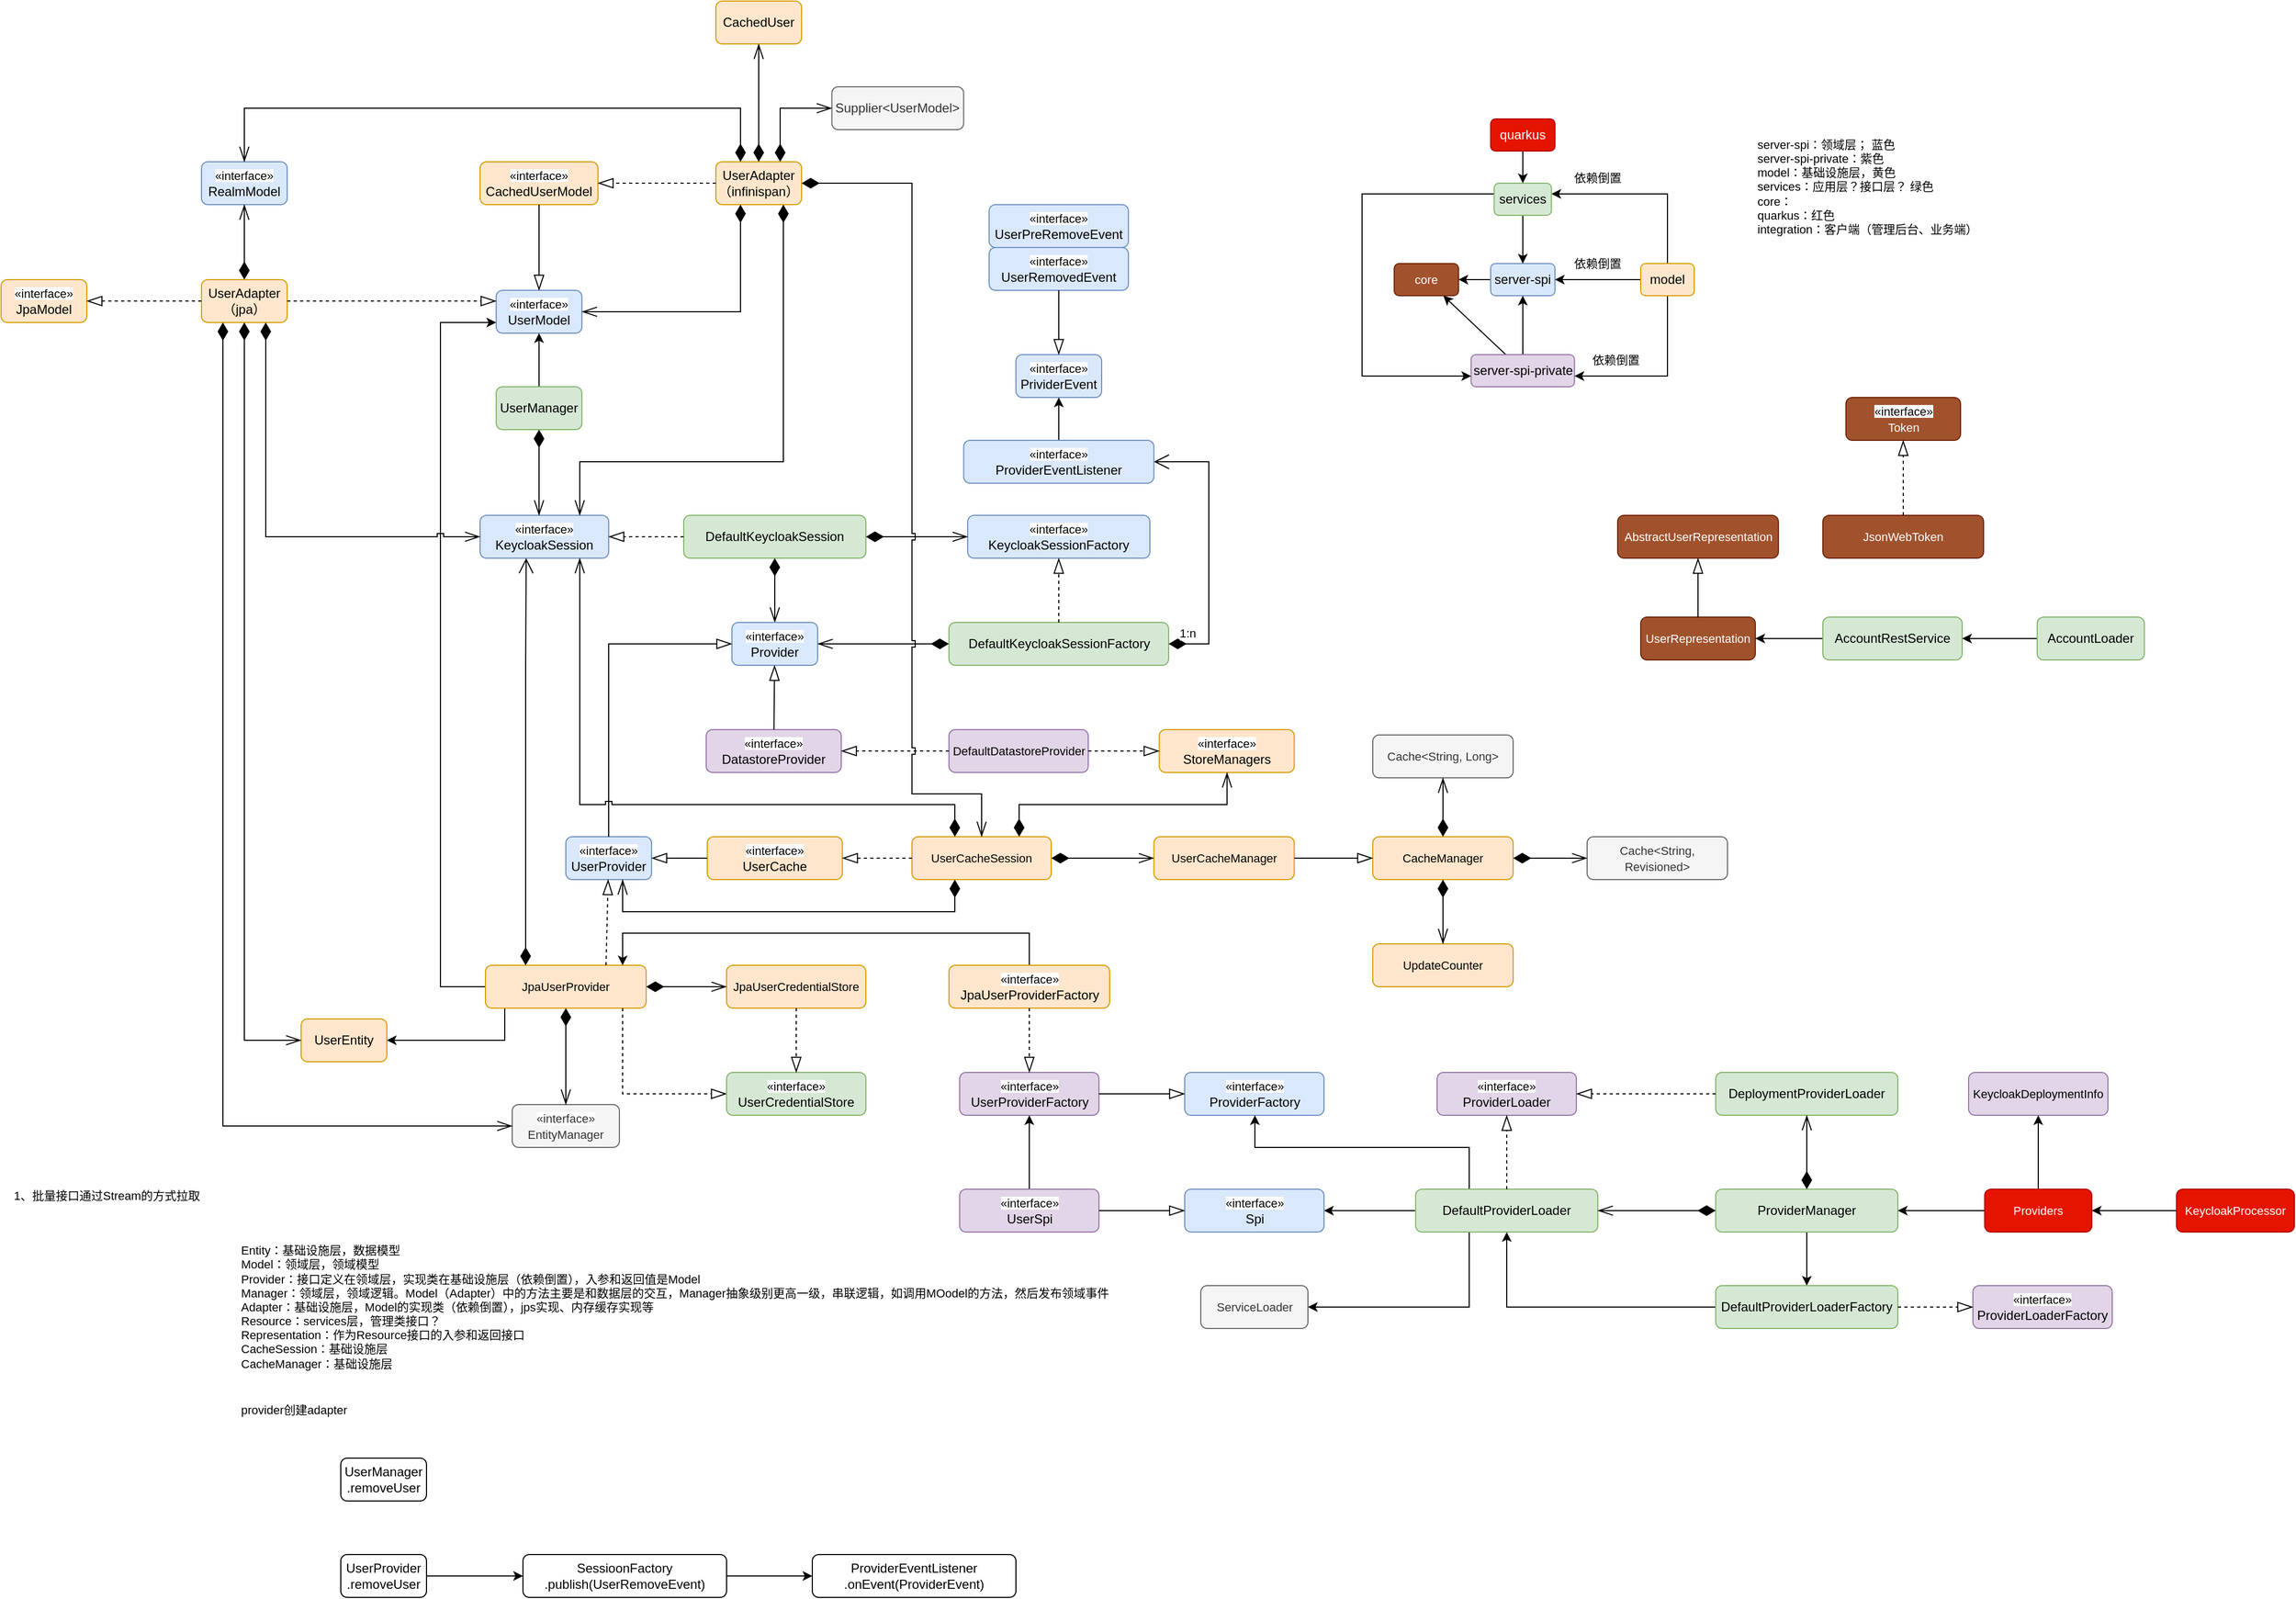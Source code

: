 <mxfile version="24.7.16">
  <diagram name="Page-1" id="SGcs01yoSxrTNf1rtQp4">
    <mxGraphModel dx="2901" dy="2324" grid="1" gridSize="10" guides="1" tooltips="1" connect="1" arrows="1" fold="1" page="1" pageScale="1" pageWidth="827" pageHeight="1169" math="0" shadow="0">
      <root>
        <mxCell id="0" />
        <mxCell id="1" parent="0" />
        <mxCell id="PywDyqhVrASCAQHyuBEY-1" value="&lt;span style=&quot;font-size: 11px; background-color: rgb(255, 255, 255);&quot;&gt;«interface»&lt;/span&gt;&lt;br&gt;UserModel" style="rounded=1;whiteSpace=wrap;html=1;fillColor=#dae8fc;strokeColor=#6c8ebf;" parent="1" vertex="1">
          <mxGeometry x="-348" y="170" width="80" height="40" as="geometry" />
        </mxCell>
        <mxCell id="PywDyqhVrASCAQHyuBEY-2" value="&lt;span style=&quot;font-size: 11px; background-color: rgb(255, 255, 255);&quot;&gt;«interface»&lt;/span&gt;&lt;br&gt;UserRemovedEvent" style="rounded=1;whiteSpace=wrap;html=1;fillColor=#dae8fc;strokeColor=#6c8ebf;" parent="1" vertex="1">
          <mxGeometry x="112" y="130" width="130" height="40" as="geometry" />
        </mxCell>
        <mxCell id="PywDyqhVrASCAQHyuBEY-4" value="&lt;span style=&quot;font-size: 11px; background-color: rgb(255, 255, 255);&quot;&gt;«interface»&lt;/span&gt;&lt;br&gt;PrividerEvent" style="rounded=1;whiteSpace=wrap;html=1;fillColor=#dae8fc;strokeColor=#6c8ebf;" parent="1" vertex="1">
          <mxGeometry x="137" y="230" width="80" height="40" as="geometry" />
        </mxCell>
        <mxCell id="PywDyqhVrASCAQHyuBEY-6" value="" style="endArrow=blockThin;endFill=0;endSize=12;html=1;rounded=0;" parent="1" source="PywDyqhVrASCAQHyuBEY-2" target="PywDyqhVrASCAQHyuBEY-4" edge="1">
          <mxGeometry width="160" relative="1" as="geometry">
            <mxPoint x="847" y="330" as="sourcePoint" />
            <mxPoint x="1007" y="330" as="targetPoint" />
          </mxGeometry>
        </mxCell>
        <mxCell id="PywDyqhVrASCAQHyuBEY-8" value="&lt;span style=&quot;font-size: 11px; background-color: rgb(255, 255, 255);&quot;&gt;«interface»&lt;/span&gt;&lt;br&gt;UserPreRemoveEvent" style="rounded=1;whiteSpace=wrap;html=1;fillColor=#dae8fc;strokeColor=#6c8ebf;" parent="1" vertex="1">
          <mxGeometry x="112" y="90" width="130" height="40" as="geometry" />
        </mxCell>
        <mxCell id="PywDyqhVrASCAQHyuBEY-32" style="edgeStyle=none;shape=connector;rounded=0;orthogonalLoop=1;jettySize=auto;html=1;strokeColor=default;align=center;verticalAlign=middle;fontFamily=Helvetica;fontSize=11;fontColor=default;labelBackgroundColor=default;endArrow=classic;" parent="1" source="PywDyqhVrASCAQHyuBEY-11" target="PywDyqhVrASCAQHyuBEY-1" edge="1">
          <mxGeometry relative="1" as="geometry" />
        </mxCell>
        <mxCell id="PywDyqhVrASCAQHyuBEY-11" value="UserManager" style="rounded=1;whiteSpace=wrap;html=1;fillColor=#d5e8d4;strokeColor=#82b366;" parent="1" vertex="1">
          <mxGeometry x="-348" y="260" width="80" height="40" as="geometry" />
        </mxCell>
        <mxCell id="PywDyqhVrASCAQHyuBEY-12" value="&lt;span style=&quot;font-size: 11px; background-color: rgb(255, 255, 255);&quot;&gt;«interface»&lt;/span&gt;&lt;br&gt;UserProvider" style="rounded=1;whiteSpace=wrap;html=1;fillColor=#dae8fc;strokeColor=#6c8ebf;" parent="1" vertex="1">
          <mxGeometry x="-283" y="680" width="80" height="40" as="geometry" />
        </mxCell>
        <mxCell id="PywDyqhVrASCAQHyuBEY-13" value="UserManager&lt;div&gt;.removeUser&lt;/div&gt;" style="rounded=1;whiteSpace=wrap;html=1;" parent="1" vertex="1">
          <mxGeometry x="-493" y="1260" width="80" height="40" as="geometry" />
        </mxCell>
        <mxCell id="PywDyqhVrASCAQHyuBEY-20" style="edgeStyle=none;shape=connector;rounded=0;orthogonalLoop=1;jettySize=auto;html=1;strokeColor=default;align=center;verticalAlign=middle;fontFamily=Helvetica;fontSize=11;fontColor=default;labelBackgroundColor=default;endArrow=classic;" parent="1" source="PywDyqhVrASCAQHyuBEY-14" target="PywDyqhVrASCAQHyuBEY-16" edge="1">
          <mxGeometry relative="1" as="geometry" />
        </mxCell>
        <mxCell id="PywDyqhVrASCAQHyuBEY-14" value="UserProvider&lt;br&gt;.removeUser" style="rounded=1;whiteSpace=wrap;html=1;" parent="1" vertex="1">
          <mxGeometry x="-493" y="1350" width="80" height="40" as="geometry" />
        </mxCell>
        <mxCell id="PywDyqhVrASCAQHyuBEY-30" value="" style="edgeStyle=none;shape=connector;rounded=0;orthogonalLoop=1;jettySize=auto;html=1;strokeColor=default;align=center;verticalAlign=middle;fontFamily=Helvetica;fontSize=11;fontColor=default;labelBackgroundColor=default;endArrow=classic;" parent="1" source="PywDyqhVrASCAQHyuBEY-16" target="PywDyqhVrASCAQHyuBEY-29" edge="1">
          <mxGeometry relative="1" as="geometry" />
        </mxCell>
        <mxCell id="PywDyqhVrASCAQHyuBEY-16" value="SessioonFactory&lt;br&gt;.publish(UserRemoveEvent)" style="rounded=1;whiteSpace=wrap;html=1;" parent="1" vertex="1">
          <mxGeometry x="-323" y="1350" width="190" height="40" as="geometry" />
        </mxCell>
        <mxCell id="PywDyqhVrASCAQHyuBEY-17" value="&lt;span style=&quot;font-size: 11px; background-color: rgb(255, 255, 255);&quot;&gt;«interface»&lt;/span&gt;&lt;br&gt;KeycloakSession" style="rounded=1;whiteSpace=wrap;html=1;fillColor=#dae8fc;strokeColor=#6c8ebf;" parent="1" vertex="1">
          <mxGeometry x="-363" y="380" width="120" height="40" as="geometry" />
        </mxCell>
        <mxCell id="PywDyqhVrASCAQHyuBEY-21" value="&lt;span style=&quot;font-size: 11px; background-color: rgb(255, 255, 255);&quot;&gt;«interface»&lt;/span&gt;&lt;br&gt;KeycloakSessionFactory" style="rounded=1;whiteSpace=wrap;html=1;fillColor=#dae8fc;strokeColor=#6c8ebf;" parent="1" vertex="1">
          <mxGeometry x="92" y="380" width="170" height="40" as="geometry" />
        </mxCell>
        <mxCell id="PywDyqhVrASCAQHyuBEY-23" value="DefaultKeycloakSessionFactory" style="rounded=1;whiteSpace=wrap;html=1;fillColor=#d5e8d4;strokeColor=#82b366;" parent="1" vertex="1">
          <mxGeometry x="74.5" y="480" width="205" height="40" as="geometry" />
        </mxCell>
        <mxCell id="PywDyqhVrASCAQHyuBEY-24" value="" style="endArrow=blockThin;dashed=1;endFill=0;endSize=12;html=1;rounded=0;" parent="1" source="PywDyqhVrASCAQHyuBEY-23" target="PywDyqhVrASCAQHyuBEY-21" edge="1">
          <mxGeometry width="160" relative="1" as="geometry">
            <mxPoint x="372" y="90" as="sourcePoint" />
            <mxPoint x="372" y="40" as="targetPoint" />
          </mxGeometry>
        </mxCell>
        <mxCell id="PywDyqhVrASCAQHyuBEY-31" style="edgeStyle=none;shape=connector;rounded=0;orthogonalLoop=1;jettySize=auto;html=1;strokeColor=default;align=center;verticalAlign=middle;fontFamily=Helvetica;fontSize=11;fontColor=default;labelBackgroundColor=default;endArrow=classic;" parent="1" source="PywDyqhVrASCAQHyuBEY-25" target="PywDyqhVrASCAQHyuBEY-4" edge="1">
          <mxGeometry relative="1" as="geometry" />
        </mxCell>
        <mxCell id="PywDyqhVrASCAQHyuBEY-25" value="&lt;span style=&quot;font-size: 11px; background-color: rgb(255, 255, 255);&quot;&gt;«interface»&lt;/span&gt;&lt;br&gt;ProviderEventListener" style="rounded=1;whiteSpace=wrap;html=1;fillColor=#dae8fc;strokeColor=#6c8ebf;" parent="1" vertex="1">
          <mxGeometry x="88.25" y="310" width="177.5" height="40" as="geometry" />
        </mxCell>
        <mxCell id="PywDyqhVrASCAQHyuBEY-29" value="ProviderEventListener&lt;br&gt;.onEvent(ProviderEvent)" style="rounded=1;whiteSpace=wrap;html=1;" parent="1" vertex="1">
          <mxGeometry x="-53" y="1350" width="190" height="40" as="geometry" />
        </mxCell>
        <mxCell id="PywDyqhVrASCAQHyuBEY-33" value="" style="endArrow=openThin;html=1;endSize=12;startArrow=diamondThin;startSize=14;startFill=1;edgeStyle=orthogonalEdgeStyle;align=left;verticalAlign=bottom;rounded=0;strokeColor=default;fontFamily=Helvetica;fontSize=11;fontColor=default;labelBackgroundColor=default;endFill=0;" parent="1" source="PywDyqhVrASCAQHyuBEY-11" target="PywDyqhVrASCAQHyuBEY-17" edge="1">
          <mxGeometry x="-1" y="3" relative="1" as="geometry">
            <mxPoint x="-368" y="330" as="sourcePoint" />
            <mxPoint x="-403" y="420" as="targetPoint" />
            <Array as="points">
              <mxPoint x="-308" y="360" />
              <mxPoint x="-308" y="360" />
            </Array>
          </mxGeometry>
        </mxCell>
        <mxCell id="PywDyqhVrASCAQHyuBEY-34" value="DefaultKeycloakSession" style="rounded=1;whiteSpace=wrap;html=1;fillColor=#d5e8d4;strokeColor=#82b366;" parent="1" vertex="1">
          <mxGeometry x="-173" y="380" width="170" height="40" as="geometry" />
        </mxCell>
        <mxCell id="PywDyqhVrASCAQHyuBEY-35" value="" style="endArrow=openThin;html=1;endSize=12;startArrow=diamondThin;startSize=14;startFill=1;edgeStyle=orthogonalEdgeStyle;align=left;verticalAlign=bottom;rounded=0;strokeColor=default;fontFamily=Helvetica;fontSize=11;fontColor=default;labelBackgroundColor=default;endFill=0;" parent="1" source="PywDyqhVrASCAQHyuBEY-34" target="PywDyqhVrASCAQHyuBEY-36" edge="1">
          <mxGeometry x="-1" y="3" relative="1" as="geometry">
            <mxPoint x="-3" y="620" as="sourcePoint" />
            <mxPoint x="-3" y="725" as="targetPoint" />
            <Array as="points" />
          </mxGeometry>
        </mxCell>
        <mxCell id="PywDyqhVrASCAQHyuBEY-36" value="&lt;span style=&quot;font-size: 11px; background-color: rgb(255, 255, 255);&quot;&gt;«interface»&lt;/span&gt;&lt;br&gt;Provider" style="rounded=1;whiteSpace=wrap;html=1;fillColor=#dae8fc;strokeColor=#6c8ebf;" parent="1" vertex="1">
          <mxGeometry x="-128" y="480" width="80" height="40" as="geometry" />
        </mxCell>
        <mxCell id="PywDyqhVrASCAQHyuBEY-37" value="" style="endArrow=openThin;html=1;endSize=12;startArrow=diamondThin;startSize=14;startFill=1;edgeStyle=orthogonalEdgeStyle;align=left;verticalAlign=bottom;rounded=0;strokeColor=default;fontFamily=Helvetica;fontSize=11;fontColor=default;labelBackgroundColor=default;endFill=0;" parent="1" source="PywDyqhVrASCAQHyuBEY-34" target="PywDyqhVrASCAQHyuBEY-21" edge="1">
          <mxGeometry x="-1" y="3" relative="1" as="geometry">
            <mxPoint x="-78" y="360" as="sourcePoint" />
            <mxPoint x="-78" y="260" as="targetPoint" />
            <Array as="points">
              <mxPoint x="-78" y="400" />
            </Array>
          </mxGeometry>
        </mxCell>
        <mxCell id="PywDyqhVrASCAQHyuBEY-38" value="" style="endArrow=blockThin;endFill=0;endSize=12;html=1;rounded=0;edgeStyle=orthogonalEdgeStyle;" parent="1" source="PywDyqhVrASCAQHyuBEY-12" target="PywDyqhVrASCAQHyuBEY-36" edge="1">
          <mxGeometry width="160" relative="1" as="geometry">
            <mxPoint x="187" y="490" as="sourcePoint" />
            <mxPoint x="187" y="430" as="targetPoint" />
            <Array as="points">
              <mxPoint x="-243" y="500" />
            </Array>
          </mxGeometry>
        </mxCell>
        <mxCell id="PywDyqhVrASCAQHyuBEY-39" value="" style="endArrow=blockThin;dashed=1;endFill=0;endSize=12;html=1;rounded=0;" parent="1" source="PywDyqhVrASCAQHyuBEY-34" target="PywDyqhVrASCAQHyuBEY-17" edge="1">
          <mxGeometry width="160" relative="1" as="geometry">
            <mxPoint x="-223" y="290" as="sourcePoint" />
            <mxPoint x="-118" y="290" as="targetPoint" />
          </mxGeometry>
        </mxCell>
        <mxCell id="PywDyqhVrASCAQHyuBEY-41" value="" style="endArrow=open;html=1;endSize=12;startArrow=diamondThin;startSize=14;startFill=1;edgeStyle=orthogonalEdgeStyle;align=left;verticalAlign=bottom;rounded=0;strokeColor=default;fontFamily=Helvetica;fontSize=11;fontColor=default;labelBackgroundColor=default;" parent="1" source="PywDyqhVrASCAQHyuBEY-23" target="PywDyqhVrASCAQHyuBEY-25" edge="1">
          <mxGeometry x="-1" y="3" relative="1" as="geometry">
            <mxPoint x="7" y="410" as="sourcePoint" />
            <mxPoint x="102" y="410" as="targetPoint" />
            <Array as="points">
              <mxPoint x="317" y="500" />
              <mxPoint x="317" y="330" />
            </Array>
          </mxGeometry>
        </mxCell>
        <mxCell id="PywDyqhVrASCAQHyuBEY-42" value="1:n" style="text;html=1;align=center;verticalAlign=middle;resizable=0;points=[];autosize=1;strokeColor=none;fillColor=none;fontFamily=Helvetica;fontSize=11;fontColor=default;labelBackgroundColor=default;" parent="1" vertex="1">
          <mxGeometry x="277" y="475" width="40" height="30" as="geometry" />
        </mxCell>
        <mxCell id="PywDyqhVrASCAQHyuBEY-43" value="" style="endArrow=openThin;html=1;endSize=12;startArrow=diamondThin;startSize=14;startFill=1;edgeStyle=orthogonalEdgeStyle;align=left;verticalAlign=bottom;rounded=0;strokeColor=default;fontFamily=Helvetica;fontSize=11;fontColor=default;labelBackgroundColor=default;endFill=0;" parent="1" source="PywDyqhVrASCAQHyuBEY-23" target="PywDyqhVrASCAQHyuBEY-36" edge="1">
          <mxGeometry x="-1" y="3" relative="1" as="geometry">
            <mxPoint x="237" y="599.5" as="sourcePoint" />
            <mxPoint x="397" y="599.5" as="targetPoint" />
            <Array as="points" />
          </mxGeometry>
        </mxCell>
        <mxCell id="PywDyqhVrASCAQHyuBEY-44" value="&lt;span style=&quot;font-size: 11px; background-color: rgb(255, 255, 255);&quot;&gt;«interface»&lt;/span&gt;&lt;br&gt;DatastoreProvider" style="rounded=1;whiteSpace=wrap;html=1;fillColor=#e1d5e7;strokeColor=#9673a6;" parent="1" vertex="1">
          <mxGeometry x="-152" y="580" width="126" height="40" as="geometry" />
        </mxCell>
        <mxCell id="PywDyqhVrASCAQHyuBEY-45" value="" style="endArrow=blockThin;endFill=0;endSize=12;html=1;rounded=0;" parent="1" source="PywDyqhVrASCAQHyuBEY-44" target="PywDyqhVrASCAQHyuBEY-36" edge="1">
          <mxGeometry width="160" relative="1" as="geometry">
            <mxPoint x="-193" y="510" as="sourcePoint" />
            <mxPoint x="-118" y="510" as="targetPoint" />
          </mxGeometry>
        </mxCell>
        <mxCell id="PywDyqhVrASCAQHyuBEY-46" value="&lt;span style=&quot;font-size: 11px;&quot;&gt;DefaultDatastoreProvider&lt;/span&gt;" style="rounded=1;whiteSpace=wrap;html=1;fillColor=#e1d5e7;strokeColor=#9673a6;" parent="1" vertex="1">
          <mxGeometry x="74.5" y="580" width="130" height="40" as="geometry" />
        </mxCell>
        <mxCell id="PywDyqhVrASCAQHyuBEY-48" value="" style="endArrow=blockThin;dashed=1;endFill=0;endSize=12;html=1;rounded=0;" parent="1" source="PywDyqhVrASCAQHyuBEY-46" target="PywDyqhVrASCAQHyuBEY-44" edge="1">
          <mxGeometry width="160" relative="1" as="geometry">
            <mxPoint x="-79" y="590" as="sourcePoint" />
            <mxPoint x="137" y="560" as="targetPoint" />
          </mxGeometry>
        </mxCell>
        <mxCell id="PywDyqhVrASCAQHyuBEY-49" value="&lt;span style=&quot;font-size: 11px; background-color: rgb(255, 255, 255);&quot;&gt;«interface»&lt;/span&gt;&lt;br&gt;StoreManagers" style="rounded=1;whiteSpace=wrap;html=1;fillColor=#ffe6cc;strokeColor=#d79b00;" parent="1" vertex="1">
          <mxGeometry x="270.75" y="580" width="126" height="40" as="geometry" />
        </mxCell>
        <mxCell id="PywDyqhVrASCAQHyuBEY-50" value="" style="endArrow=blockThin;dashed=1;endFill=0;endSize=12;html=1;rounded=0;" parent="1" source="PywDyqhVrASCAQHyuBEY-46" target="PywDyqhVrASCAQHyuBEY-49" edge="1">
          <mxGeometry width="160" relative="1" as="geometry">
            <mxPoint x="-78" y="690" as="sourcePoint" />
            <mxPoint x="-79" y="630" as="targetPoint" />
          </mxGeometry>
        </mxCell>
        <mxCell id="PywDyqhVrASCAQHyuBEY-57" style="edgeStyle=orthogonalEdgeStyle;shape=connector;rounded=0;orthogonalLoop=1;jettySize=auto;html=1;strokeColor=default;align=center;verticalAlign=middle;fontFamily=Helvetica;fontSize=11;fontColor=default;labelBackgroundColor=default;endArrow=classic;" parent="1" source="PywDyqhVrASCAQHyuBEY-52" target="PywDyqhVrASCAQHyuBEY-56" edge="1">
          <mxGeometry relative="1" as="geometry">
            <Array as="points">
              <mxPoint x="-340" y="870" />
            </Array>
          </mxGeometry>
        </mxCell>
        <mxCell id="PywDyqhVrASCAQHyuBEY-58" style="edgeStyle=orthogonalEdgeStyle;shape=connector;rounded=0;orthogonalLoop=1;jettySize=auto;html=1;strokeColor=default;align=center;verticalAlign=middle;fontFamily=Helvetica;fontSize=11;fontColor=default;labelBackgroundColor=default;endArrow=classic;" parent="1" source="PywDyqhVrASCAQHyuBEY-52" target="PywDyqhVrASCAQHyuBEY-1" edge="1">
          <mxGeometry relative="1" as="geometry">
            <Array as="points">
              <mxPoint x="-400" y="820" />
              <mxPoint x="-400" y="200" />
            </Array>
          </mxGeometry>
        </mxCell>
        <mxCell id="PywDyqhVrASCAQHyuBEY-52" value="&lt;span style=&quot;font-size: 11px;&quot;&gt;JpaUserProvider&lt;/span&gt;" style="rounded=1;whiteSpace=wrap;html=1;fillColor=#ffe6cc;strokeColor=#d79b00;" parent="1" vertex="1">
          <mxGeometry x="-358" y="800" width="150" height="40" as="geometry" />
        </mxCell>
        <mxCell id="PywDyqhVrASCAQHyuBEY-53" value="" style="endArrow=blockThin;dashed=1;endFill=0;endSize=12;html=1;rounded=0;exitX=0.75;exitY=0;exitDx=0;exitDy=0;" parent="1" source="PywDyqhVrASCAQHyuBEY-52" target="PywDyqhVrASCAQHyuBEY-12" edge="1">
          <mxGeometry width="160" relative="1" as="geometry">
            <mxPoint x="-14" y="690" as="sourcePoint" />
            <mxPoint x="-63" y="630" as="targetPoint" />
          </mxGeometry>
        </mxCell>
        <mxCell id="PywDyqhVrASCAQHyuBEY-55" value="" style="endArrow=blockThin;dashed=1;endFill=0;endSize=12;html=1;rounded=0;edgeStyle=orthogonalEdgeStyle;" parent="1" source="PywDyqhVrASCAQHyuBEY-52" target="PywDyqhVrASCAQHyuBEY-67" edge="1">
          <mxGeometry width="160" relative="1" as="geometry">
            <mxPoint x="-233" y="810" as="sourcePoint" />
            <mxPoint x="-233" y="730" as="targetPoint" />
            <Array as="points">
              <mxPoint x="-230" y="920" />
            </Array>
          </mxGeometry>
        </mxCell>
        <mxCell id="PywDyqhVrASCAQHyuBEY-56" value="UserEntity" style="rounded=1;whiteSpace=wrap;html=1;fillColor=#ffe6cc;strokeColor=#d79b00;" parent="1" vertex="1">
          <mxGeometry x="-530" y="850" width="80" height="40" as="geometry" />
        </mxCell>
        <mxCell id="PywDyqhVrASCAQHyuBEY-61" value="" style="endArrow=open;html=1;endSize=12;startArrow=diamondThin;startSize=14;startFill=1;edgeStyle=orthogonalEdgeStyle;align=left;verticalAlign=bottom;rounded=0;strokeColor=default;fontFamily=Helvetica;fontSize=11;fontColor=default;labelBackgroundColor=default;exitX=0.25;exitY=0;exitDx=0;exitDy=0;" parent="1" source="PywDyqhVrASCAQHyuBEY-52" target="PywDyqhVrASCAQHyuBEY-17" edge="1">
          <mxGeometry x="-1" y="3" relative="1" as="geometry">
            <mxPoint x="-78" y="430" as="sourcePoint" />
            <mxPoint x="-263" y="410" as="targetPoint" />
            <Array as="points">
              <mxPoint x="-320" y="520" />
              <mxPoint x="-320" y="520" />
            </Array>
          </mxGeometry>
        </mxCell>
        <mxCell id="PywDyqhVrASCAQHyuBEY-62" value="&lt;span style=&quot;font-size: 11px; background-color: rgb(255, 255, 255);&quot;&gt;«interface»&lt;/span&gt;&lt;span style=&quot;font-size: 11px;&quot;&gt;&lt;br&gt;EntityManager&lt;/span&gt;" style="rounded=1;whiteSpace=wrap;html=1;fillColor=#f5f5f5;fontColor=#333333;strokeColor=#666666;" parent="1" vertex="1">
          <mxGeometry x="-333" y="930" width="100" height="40" as="geometry" />
        </mxCell>
        <mxCell id="PywDyqhVrASCAQHyuBEY-63" value="&lt;span style=&quot;font-size: 11px;&quot;&gt;JpaUserCredentialStore&lt;/span&gt;" style="rounded=1;whiteSpace=wrap;html=1;fillColor=#ffe6cc;strokeColor=#d79b00;" parent="1" vertex="1">
          <mxGeometry x="-133" y="800" width="130" height="40" as="geometry" />
        </mxCell>
        <mxCell id="PywDyqhVrASCAQHyuBEY-64" value="" style="endArrow=openThin;html=1;endSize=12;startArrow=diamondThin;startSize=14;startFill=1;align=left;verticalAlign=bottom;rounded=0;strokeColor=default;fontFamily=Helvetica;fontSize=11;fontColor=default;labelBackgroundColor=default;endFill=0;" parent="1" source="PywDyqhVrASCAQHyuBEY-52" target="PywDyqhVrASCAQHyuBEY-63" edge="1">
          <mxGeometry x="-1" y="3" relative="1" as="geometry">
            <mxPoint x="-363" y="1010" as="sourcePoint" />
            <mxPoint x="-203" y="1010" as="targetPoint" />
          </mxGeometry>
        </mxCell>
        <mxCell id="PywDyqhVrASCAQHyuBEY-65" value="" style="endArrow=openThin;html=1;endSize=12;startArrow=diamondThin;startSize=14;startFill=1;align=left;verticalAlign=bottom;rounded=0;strokeColor=default;fontFamily=Helvetica;fontSize=11;fontColor=default;labelBackgroundColor=default;endFill=0;" parent="1" source="PywDyqhVrASCAQHyuBEY-52" target="PywDyqhVrASCAQHyuBEY-62" edge="1">
          <mxGeometry x="-1" y="3" relative="1" as="geometry">
            <mxPoint x="-353" y="1020" as="sourcePoint" />
            <mxPoint x="-193" y="1020" as="targetPoint" />
          </mxGeometry>
        </mxCell>
        <mxCell id="PywDyqhVrASCAQHyuBEY-66" value="Entity：基础设施层，数据模型&lt;br&gt;Model：领域层，领域模型&lt;br&gt;Provider：接口定义在领域层，实现类在基础设施层（依赖倒置），入参和返回值是Model&lt;br&gt;Manager：领域层，领域逻辑。Model（Adapter）中的方法主要是和数据层的交互，Manager抽象级别更高一级，串联逻辑，如调用MOodel的方法，然后发布领域事件&lt;br&gt;Adapter：基础设施层，Model的实现类（依赖倒置），jps实现、内存缓存实现等&lt;br&gt;Resource：services层，管理类接口？&lt;br&gt;Representation：作为Resource接口的入参和返回接口&lt;br&gt;CacheSession：基础设施层&lt;br&gt;CacheManager：基础设施层" style="text;html=1;align=left;verticalAlign=middle;resizable=0;points=[];autosize=1;strokeColor=none;fillColor=none;fontFamily=Helvetica;fontSize=11;fontColor=default;labelBackgroundColor=default;" parent="1" vertex="1">
          <mxGeometry x="-588" y="1054" width="830" height="130" as="geometry" />
        </mxCell>
        <mxCell id="PywDyqhVrASCAQHyuBEY-67" value="&lt;span style=&quot;font-size: 11px; background-color: rgb(255, 255, 255);&quot;&gt;«interface»&lt;/span&gt;&lt;br&gt;UserCredentialStore" style="rounded=1;whiteSpace=wrap;html=1;fillColor=#d5e8d4;strokeColor=#82b366;" parent="1" vertex="1">
          <mxGeometry x="-133" y="900" width="130" height="40" as="geometry" />
        </mxCell>
        <mxCell id="PywDyqhVrASCAQHyuBEY-68" value="" style="endArrow=blockThin;dashed=1;endFill=0;endSize=12;html=1;rounded=0;" parent="1" source="PywDyqhVrASCAQHyuBEY-63" target="PywDyqhVrASCAQHyuBEY-67" edge="1">
          <mxGeometry width="160" relative="1" as="geometry">
            <mxPoint x="-287" y="810" as="sourcePoint" />
            <mxPoint x="-244" y="730" as="targetPoint" />
          </mxGeometry>
        </mxCell>
        <mxCell id="PywDyqhVrASCAQHyuBEY-69" value="UserAdapter&lt;br&gt;（jpa）" style="rounded=1;whiteSpace=wrap;html=1;fillColor=#ffe6cc;strokeColor=#d79b00;" parent="1" vertex="1">
          <mxGeometry x="-623" y="160" width="80" height="40" as="geometry" />
        </mxCell>
        <mxCell id="PywDyqhVrASCAQHyuBEY-70" value="&lt;span style=&quot;font-size: 11px; background-color: rgb(255, 255, 255);&quot;&gt;«interface»&lt;/span&gt;&lt;br&gt;JpaModel" style="rounded=1;whiteSpace=wrap;html=1;fillColor=#ffe6cc;strokeColor=#d79b00;" parent="1" vertex="1">
          <mxGeometry x="-810" y="160" width="80" height="40" as="geometry" />
        </mxCell>
        <mxCell id="PywDyqhVrASCAQHyuBEY-72" value="" style="endArrow=blockThin;dashed=1;endFill=0;endSize=12;html=1;rounded=0;entryX=0;entryY=0.25;entryDx=0;entryDy=0;" parent="1" source="PywDyqhVrASCAQHyuBEY-69" target="PywDyqhVrASCAQHyuBEY-1" edge="1">
          <mxGeometry width="160" relative="1" as="geometry">
            <mxPoint x="205" y="130" as="sourcePoint" />
            <mxPoint x="192" y="180" as="targetPoint" />
          </mxGeometry>
        </mxCell>
        <mxCell id="PywDyqhVrASCAQHyuBEY-74" value="" style="endArrow=blockThin;dashed=1;endFill=0;endSize=12;html=1;rounded=0;" parent="1" source="PywDyqhVrASCAQHyuBEY-69" target="PywDyqhVrASCAQHyuBEY-70" edge="1">
          <mxGeometry width="160" relative="1" as="geometry">
            <mxPoint x="-149" y="-10" as="sourcePoint" />
            <mxPoint x="-248" y="-10" as="targetPoint" />
          </mxGeometry>
        </mxCell>
        <mxCell id="PywDyqhVrASCAQHyuBEY-75" value="" style="endArrow=openThin;html=1;endSize=12;startArrow=diamondThin;startSize=14;startFill=1;edgeStyle=orthogonalEdgeStyle;align=left;verticalAlign=bottom;rounded=0;strokeColor=default;fontFamily=Helvetica;fontSize=11;fontColor=default;labelBackgroundColor=default;exitX=0.5;exitY=1;exitDx=0;exitDy=0;endFill=0;" parent="1" source="PywDyqhVrASCAQHyuBEY-69" target="PywDyqhVrASCAQHyuBEY-56" edge="1">
          <mxGeometry x="-1" y="3" relative="1" as="geometry">
            <mxPoint x="-603" y="200" as="sourcePoint" />
            <mxPoint x="84.5" y="820" as="targetPoint" />
            <Array as="points">
              <mxPoint x="-583" y="870" />
            </Array>
          </mxGeometry>
        </mxCell>
        <mxCell id="PywDyqhVrASCAQHyuBEY-76" value="" style="endArrow=openThin;html=1;endSize=12;startArrow=diamondThin;startSize=14;startFill=1;edgeStyle=orthogonalEdgeStyle;align=left;verticalAlign=bottom;rounded=0;strokeColor=default;fontFamily=Helvetica;fontSize=11;fontColor=default;labelBackgroundColor=default;exitX=0.25;exitY=1;exitDx=0;exitDy=0;endFill=0;" parent="1" source="PywDyqhVrASCAQHyuBEY-69" target="PywDyqhVrASCAQHyuBEY-62" edge="1">
          <mxGeometry x="-1" y="3" relative="1" as="geometry">
            <mxPoint x="-583" y="200" as="sourcePoint" />
            <mxPoint x="-423" y="930" as="targetPoint" />
            <Array as="points">
              <mxPoint x="-603" y="950" />
            </Array>
          </mxGeometry>
        </mxCell>
        <mxCell id="PywDyqhVrASCAQHyuBEY-77" value="&lt;span style=&quot;font-size: 11px; background-color: rgb(255, 255, 255);&quot;&gt;«interface»&lt;/span&gt;&lt;br&gt;RealmModel" style="rounded=1;whiteSpace=wrap;html=1;fillColor=#dae8fc;strokeColor=#6c8ebf;" parent="1" vertex="1">
          <mxGeometry x="-623" y="50" width="80" height="40" as="geometry" />
        </mxCell>
        <mxCell id="PywDyqhVrASCAQHyuBEY-78" value="" style="endArrow=openThin;html=1;endSize=12;startArrow=diamondThin;startSize=14;startFill=1;edgeStyle=orthogonalEdgeStyle;align=left;verticalAlign=bottom;rounded=0;strokeColor=default;fontFamily=Helvetica;fontSize=11;fontColor=default;labelBackgroundColor=default;jumpStyle=sharp;endFill=0;" parent="1" source="PywDyqhVrASCAQHyuBEY-69" target="PywDyqhVrASCAQHyuBEY-17" edge="1">
          <mxGeometry x="-1" y="3" relative="1" as="geometry">
            <mxPoint x="-298" y="310" as="sourcePoint" />
            <mxPoint x="-298" y="390" as="targetPoint" />
            <Array as="points">
              <mxPoint x="-563" y="400" />
            </Array>
          </mxGeometry>
        </mxCell>
        <mxCell id="PywDyqhVrASCAQHyuBEY-79" value="" style="endArrow=openThin;html=1;endSize=12;startArrow=diamondThin;startSize=14;startFill=1;align=left;verticalAlign=bottom;rounded=0;strokeColor=default;fontFamily=Helvetica;fontSize=11;fontColor=default;labelBackgroundColor=default;endFill=0;" parent="1" source="PywDyqhVrASCAQHyuBEY-69" target="PywDyqhVrASCAQHyuBEY-77" edge="1">
          <mxGeometry x="-1" y="3" relative="1" as="geometry">
            <mxPoint x="-109" y="10" as="sourcePoint" />
            <mxPoint x="-253" y="180" as="targetPoint" />
          </mxGeometry>
        </mxCell>
        <mxCell id="PywDyqhVrASCAQHyuBEY-80" value="&lt;span style=&quot;font-size: 11px; background-color: rgb(255, 255, 255);&quot;&gt;«interface»&lt;/span&gt;&lt;br&gt;CachedUserModel" style="rounded=1;whiteSpace=wrap;html=1;fillColor=#ffe6cc;strokeColor=#d79b00;" parent="1" vertex="1">
          <mxGeometry x="-363" y="50" width="110" height="40" as="geometry" />
        </mxCell>
        <mxCell id="PywDyqhVrASCAQHyuBEY-81" value="UserAdapter&lt;br&gt;（infinispan）" style="rounded=1;whiteSpace=wrap;html=1;fillColor=#ffe6cc;strokeColor=#d79b00;" parent="1" vertex="1">
          <mxGeometry x="-143" y="50" width="80" height="40" as="geometry" />
        </mxCell>
        <mxCell id="PywDyqhVrASCAQHyuBEY-82" value="" style="endArrow=blockThin;dashed=1;endFill=0;endSize=12;html=1;rounded=0;" parent="1" source="PywDyqhVrASCAQHyuBEY-81" target="PywDyqhVrASCAQHyuBEY-80" edge="1">
          <mxGeometry width="160" relative="1" as="geometry">
            <mxPoint x="-159" y="200" as="sourcePoint" />
            <mxPoint x="-258" y="200" as="targetPoint" />
          </mxGeometry>
        </mxCell>
        <mxCell id="PywDyqhVrASCAQHyuBEY-83" value="" style="endArrow=blockThin;endFill=0;endSize=12;html=1;rounded=0;" parent="1" source="PywDyqhVrASCAQHyuBEY-80" target="PywDyqhVrASCAQHyuBEY-1" edge="1">
          <mxGeometry width="160" relative="1" as="geometry">
            <mxPoint x="-578" y="220" as="sourcePoint" />
            <mxPoint x="-578" y="170" as="targetPoint" />
          </mxGeometry>
        </mxCell>
        <mxCell id="PywDyqhVrASCAQHyuBEY-85" value="server-spi：领域层； 蓝色&lt;br&gt;server-spi-private：紫色&lt;br&gt;model：基础设施层，黄色&lt;br&gt;&lt;div&gt;services：应用层？接口层？ 绿色&lt;br&gt;core：&lt;br&gt;quarkus：红色&lt;br&gt;integration：客户端（管理后台、业务端）&lt;br&gt;&lt;div&gt;&lt;br&gt;&lt;/div&gt;&lt;/div&gt;" style="text;html=1;align=left;verticalAlign=middle;resizable=0;points=[];autosize=1;strokeColor=none;fillColor=none;fontFamily=Helvetica;fontSize=11;fontColor=default;labelBackgroundColor=default;" parent="1" vertex="1">
          <mxGeometry x="827" y="20" width="230" height="120" as="geometry" />
        </mxCell>
        <mxCell id="PywDyqhVrASCAQHyuBEY-86" value="1、批量接口通过Stream的方式拉取" style="text;html=1;align=left;verticalAlign=middle;resizable=0;points=[];autosize=1;strokeColor=none;fillColor=none;fontFamily=Helvetica;fontSize=11;fontColor=default;labelBackgroundColor=default;" parent="1" vertex="1">
          <mxGeometry x="-800" y="1000" width="200" height="30" as="geometry" />
        </mxCell>
        <mxCell id="PywDyqhVrASCAQHyuBEY-87" value="&lt;span style=&quot;font-size: 11px; background-color: rgb(255, 255, 255);&quot;&gt;«interface»&lt;/span&gt;&lt;br&gt;UserCache" style="rounded=1;whiteSpace=wrap;html=1;fillColor=#ffe6cc;strokeColor=#d79b00;" parent="1" vertex="1">
          <mxGeometry x="-151" y="680" width="126" height="40" as="geometry" />
        </mxCell>
        <mxCell id="PywDyqhVrASCAQHyuBEY-88" value="" style="endArrow=blockThin;endFill=0;endSize=12;html=1;rounded=0;" parent="1" source="PywDyqhVrASCAQHyuBEY-87" target="PywDyqhVrASCAQHyuBEY-12" edge="1">
          <mxGeometry width="160" relative="1" as="geometry">
            <mxPoint x="-79" y="590" as="sourcePoint" />
            <mxPoint x="-78" y="530" as="targetPoint" />
          </mxGeometry>
        </mxCell>
        <mxCell id="PywDyqhVrASCAQHyuBEY-90" value="&lt;span style=&quot;font-size: 11px;&quot;&gt;UserCacheSession&lt;/span&gt;" style="rounded=1;whiteSpace=wrap;html=1;fillColor=#ffe6cc;strokeColor=#d79b00;" parent="1" vertex="1">
          <mxGeometry x="40" y="680" width="130" height="40" as="geometry" />
        </mxCell>
        <mxCell id="PywDyqhVrASCAQHyuBEY-91" value="" style="endArrow=blockThin;dashed=1;endFill=0;endSize=12;html=1;rounded=0;" parent="1" source="PywDyqhVrASCAQHyuBEY-90" target="PywDyqhVrASCAQHyuBEY-87" edge="1">
          <mxGeometry width="160" relative="1" as="geometry">
            <mxPoint x="50" y="610" as="sourcePoint" />
            <mxPoint x="-16" y="610" as="targetPoint" />
          </mxGeometry>
        </mxCell>
        <mxCell id="PywDyqhVrASCAQHyuBEY-92" value="&lt;span style=&quot;font-size: 11px;&quot;&gt;UserCacheManager&lt;/span&gt;" style="rounded=1;whiteSpace=wrap;html=1;fillColor=#ffe6cc;strokeColor=#d79b00;" parent="1" vertex="1">
          <mxGeometry x="265.75" y="680" width="131" height="40" as="geometry" />
        </mxCell>
        <mxCell id="PywDyqhVrASCAQHyuBEY-93" value="" style="endArrow=openThin;html=1;endSize=12;startArrow=diamondThin;startSize=14;startFill=1;edgeStyle=orthogonalEdgeStyle;align=left;verticalAlign=bottom;rounded=0;strokeColor=default;fontFamily=Helvetica;fontSize=11;fontColor=default;labelBackgroundColor=default;endFill=0;" parent="1" source="PywDyqhVrASCAQHyuBEY-90" target="PywDyqhVrASCAQHyuBEY-92" edge="1">
          <mxGeometry x="-1" y="3" relative="1" as="geometry">
            <mxPoint x="85" y="510" as="sourcePoint" />
            <mxPoint x="-38" y="510" as="targetPoint" />
            <Array as="points" />
          </mxGeometry>
        </mxCell>
        <mxCell id="PywDyqhVrASCAQHyuBEY-94" value="&lt;span style=&quot;font-size: 11px;&quot;&gt;CacheManager&lt;/span&gt;" style="rounded=1;whiteSpace=wrap;html=1;fillColor=#ffe6cc;strokeColor=#d79b00;" parent="1" vertex="1">
          <mxGeometry x="470" y="680" width="131" height="40" as="geometry" />
        </mxCell>
        <mxCell id="PywDyqhVrASCAQHyuBEY-95" value="" style="endArrow=blockThin;endFill=0;endSize=12;html=1;rounded=0;" parent="1" source="PywDyqhVrASCAQHyuBEY-92" target="PywDyqhVrASCAQHyuBEY-94" edge="1">
          <mxGeometry width="160" relative="1" as="geometry">
            <mxPoint x="-141" y="710" as="sourcePoint" />
            <mxPoint x="-193" y="710" as="targetPoint" />
          </mxGeometry>
        </mxCell>
        <mxCell id="PywDyqhVrASCAQHyuBEY-96" value="&lt;span style=&quot;font-size: 11px;&quot;&gt;Cache&amp;lt;String, Long&amp;gt;&lt;/span&gt;" style="rounded=1;whiteSpace=wrap;html=1;fillColor=#f5f5f5;fontColor=#333333;strokeColor=#666666;" parent="1" vertex="1">
          <mxGeometry x="470" y="585" width="131" height="40" as="geometry" />
        </mxCell>
        <mxCell id="PywDyqhVrASCAQHyuBEY-97" value="&lt;span style=&quot;font-size: 11px;&quot;&gt;Cache&amp;lt;String, Revisioned&amp;gt;&lt;/span&gt;" style="rounded=1;whiteSpace=wrap;html=1;fillColor=#f5f5f5;fontColor=#333333;strokeColor=#666666;" parent="1" vertex="1">
          <mxGeometry x="670" y="680" width="131" height="40" as="geometry" />
        </mxCell>
        <mxCell id="PywDyqhVrASCAQHyuBEY-98" value="&lt;span style=&quot;font-size: 11px;&quot;&gt;UpdateCounter&lt;/span&gt;" style="rounded=1;whiteSpace=wrap;html=1;fillColor=#ffe6cc;strokeColor=#d79b00;" parent="1" vertex="1">
          <mxGeometry x="470" y="780" width="131" height="40" as="geometry" />
        </mxCell>
        <mxCell id="PywDyqhVrASCAQHyuBEY-99" value="" style="endArrow=openThin;html=1;endSize=12;startArrow=diamondThin;startSize=14;startFill=1;align=left;verticalAlign=bottom;rounded=0;strokeColor=default;fontFamily=Helvetica;fontSize=11;fontColor=default;labelBackgroundColor=default;endFill=0;" parent="1" source="PywDyqhVrASCAQHyuBEY-94" target="PywDyqhVrASCAQHyuBEY-98" edge="1">
          <mxGeometry x="-1" y="3" relative="1" as="geometry">
            <mxPoint x="460" y="790" as="sourcePoint" />
            <mxPoint x="556" y="790" as="targetPoint" />
          </mxGeometry>
        </mxCell>
        <mxCell id="PywDyqhVrASCAQHyuBEY-101" value="" style="endArrow=openThin;html=1;endSize=12;startArrow=diamondThin;startSize=14;startFill=1;align=left;verticalAlign=bottom;rounded=0;strokeColor=default;fontFamily=Helvetica;fontSize=11;fontColor=default;labelBackgroundColor=default;endFill=0;" parent="1" source="PywDyqhVrASCAQHyuBEY-94" target="PywDyqhVrASCAQHyuBEY-96" edge="1">
          <mxGeometry x="-1" y="3" relative="1" as="geometry">
            <mxPoint x="536" y="690" as="sourcePoint" />
            <mxPoint x="506" y="630" as="targetPoint" />
          </mxGeometry>
        </mxCell>
        <mxCell id="PywDyqhVrASCAQHyuBEY-102" value="" style="endArrow=openThin;html=1;endSize=12;startArrow=diamondThin;startSize=14;startFill=1;align=left;verticalAlign=bottom;rounded=0;strokeColor=default;fontFamily=Helvetica;fontSize=11;fontColor=default;labelBackgroundColor=default;endFill=0;" parent="1" source="PywDyqhVrASCAQHyuBEY-94" target="PywDyqhVrASCAQHyuBEY-97" edge="1">
          <mxGeometry x="-1" y="3" relative="1" as="geometry">
            <mxPoint x="570" y="690" as="sourcePoint" />
            <mxPoint x="642" y="630" as="targetPoint" />
          </mxGeometry>
        </mxCell>
        <mxCell id="PywDyqhVrASCAQHyuBEY-103" value="" style="endArrow=openThin;html=1;endSize=12;startArrow=diamondThin;startSize=14;startFill=1;edgeStyle=orthogonalEdgeStyle;align=left;verticalAlign=bottom;rounded=0;strokeColor=default;fontFamily=Helvetica;fontSize=11;fontColor=default;labelBackgroundColor=default;endFill=0;" parent="1" source="PywDyqhVrASCAQHyuBEY-90" target="PywDyqhVrASCAQHyuBEY-12" edge="1">
          <mxGeometry x="-1" y="3" relative="1" as="geometry">
            <mxPoint x="180" y="710" as="sourcePoint" />
            <mxPoint x="276" y="710" as="targetPoint" />
            <Array as="points">
              <mxPoint x="80" y="750" />
              <mxPoint x="-230" y="750" />
            </Array>
          </mxGeometry>
        </mxCell>
        <mxCell id="PywDyqhVrASCAQHyuBEY-104" value="" style="endArrow=openThin;html=1;endSize=12;startArrow=diamondThin;startSize=14;startFill=1;edgeStyle=orthogonalEdgeStyle;align=left;verticalAlign=bottom;rounded=0;strokeColor=default;fontFamily=Helvetica;fontSize=11;fontColor=default;labelBackgroundColor=default;endFill=0;jumpStyle=sharp;" parent="1" source="PywDyqhVrASCAQHyuBEY-90" target="PywDyqhVrASCAQHyuBEY-17" edge="1">
          <mxGeometry x="-1" y="3" relative="1" as="geometry">
            <mxPoint x="80" y="730" as="sourcePoint" />
            <mxPoint x="-220" y="730" as="targetPoint" />
            <Array as="points">
              <mxPoint x="80" y="650" />
              <mxPoint x="-270" y="650" />
            </Array>
          </mxGeometry>
        </mxCell>
        <mxCell id="PywDyqhVrASCAQHyuBEY-105" value="" style="endArrow=openThin;html=1;endSize=12;startArrow=diamondThin;startSize=14;startFill=1;edgeStyle=orthogonalEdgeStyle;align=left;verticalAlign=bottom;rounded=0;strokeColor=default;fontFamily=Helvetica;fontSize=11;fontColor=default;labelBackgroundColor=default;endFill=0;" parent="1" source="PywDyqhVrASCAQHyuBEY-90" target="PywDyqhVrASCAQHyuBEY-49" edge="1">
          <mxGeometry x="-1" y="3" relative="1" as="geometry">
            <mxPoint x="170" y="650" as="sourcePoint" />
            <mxPoint x="333.8" y="570" as="targetPoint" />
            <Array as="points">
              <mxPoint x="140" y="650" />
              <mxPoint x="334" y="650" />
            </Array>
          </mxGeometry>
        </mxCell>
        <mxCell id="PywDyqhVrASCAQHyuBEY-107" value="CachedUser" style="rounded=1;whiteSpace=wrap;html=1;fillColor=#ffe6cc;strokeColor=#d79b00;" parent="1" vertex="1">
          <mxGeometry x="-143" y="-100" width="80" height="40" as="geometry" />
        </mxCell>
        <mxCell id="PywDyqhVrASCAQHyuBEY-108" value="" style="endArrow=openThin;html=1;endSize=12;startArrow=diamondThin;startSize=14;startFill=1;edgeStyle=orthogonalEdgeStyle;align=left;verticalAlign=bottom;rounded=0;strokeColor=default;fontFamily=Helvetica;fontSize=11;fontColor=default;labelBackgroundColor=default;endFill=0;" parent="1" source="PywDyqhVrASCAQHyuBEY-81" target="PywDyqhVrASCAQHyuBEY-107" edge="1">
          <mxGeometry x="-1" y="3" relative="1" as="geometry">
            <mxPoint x="-298" y="310" as="sourcePoint" />
            <mxPoint x="-80" y="-60" as="targetPoint" />
            <Array as="points" />
          </mxGeometry>
        </mxCell>
        <mxCell id="PywDyqhVrASCAQHyuBEY-109" value="Supplier&amp;lt;UserModel&amp;gt;" style="rounded=1;whiteSpace=wrap;html=1;fillColor=#f5f5f5;fontColor=#333333;strokeColor=#666666;" parent="1" vertex="1">
          <mxGeometry x="-34.75" y="-20" width="123" height="40" as="geometry" />
        </mxCell>
        <mxCell id="PywDyqhVrASCAQHyuBEY-110" value="" style="endArrow=openThin;html=1;endSize=12;startArrow=diamondThin;startSize=14;startFill=1;edgeStyle=orthogonalEdgeStyle;align=left;verticalAlign=bottom;rounded=0;strokeColor=default;fontFamily=Helvetica;fontSize=11;fontColor=default;labelBackgroundColor=default;endFill=0;" parent="1" source="PywDyqhVrASCAQHyuBEY-81" target="PywDyqhVrASCAQHyuBEY-17" edge="1">
          <mxGeometry x="-1" y="3" relative="1" as="geometry">
            <mxPoint x="-93" y="60" as="sourcePoint" />
            <mxPoint x="70" as="targetPoint" />
            <Array as="points">
              <mxPoint x="-80" y="330" />
              <mxPoint x="-270" y="330" />
            </Array>
          </mxGeometry>
        </mxCell>
        <mxCell id="PywDyqhVrASCAQHyuBEY-111" value="" style="endArrow=openThin;html=1;endSize=12;startArrow=diamondThin;startSize=14;startFill=1;edgeStyle=orthogonalEdgeStyle;align=left;verticalAlign=bottom;rounded=0;strokeColor=default;fontFamily=Helvetica;fontSize=11;fontColor=default;labelBackgroundColor=default;endFill=0;jumpStyle=sharp;" parent="1" source="PywDyqhVrASCAQHyuBEY-81" target="PywDyqhVrASCAQHyuBEY-90" edge="1">
          <mxGeometry x="-1" y="3" relative="1" as="geometry">
            <mxPoint x="-90" y="100" as="sourcePoint" />
            <mxPoint x="-260" y="390" as="targetPoint" />
            <Array as="points">
              <mxPoint x="40" y="70" />
              <mxPoint x="40" y="640" />
              <mxPoint x="105" y="640" />
            </Array>
          </mxGeometry>
        </mxCell>
        <mxCell id="PywDyqhVrASCAQHyuBEY-112" value="" style="endArrow=openThin;html=1;endSize=12;startArrow=diamondThin;startSize=14;startFill=1;edgeStyle=orthogonalEdgeStyle;align=left;verticalAlign=bottom;rounded=0;strokeColor=default;fontFamily=Helvetica;fontSize=11;fontColor=default;labelBackgroundColor=default;endFill=0;" parent="1" source="PywDyqhVrASCAQHyuBEY-81" target="PywDyqhVrASCAQHyuBEY-1" edge="1">
          <mxGeometry x="-1" y="3" relative="1" as="geometry">
            <mxPoint x="-90" y="100" as="sourcePoint" />
            <mxPoint x="-260" y="390" as="targetPoint" />
            <Array as="points">
              <mxPoint x="-120" y="190" />
            </Array>
          </mxGeometry>
        </mxCell>
        <mxCell id="PywDyqhVrASCAQHyuBEY-113" value="" style="endArrow=openThin;html=1;endSize=12;startArrow=diamondThin;startSize=14;startFill=1;edgeStyle=orthogonalEdgeStyle;align=left;verticalAlign=bottom;rounded=0;strokeColor=default;fontFamily=Helvetica;fontSize=11;fontColor=default;labelBackgroundColor=default;endFill=0;" parent="1" source="PywDyqhVrASCAQHyuBEY-81" target="PywDyqhVrASCAQHyuBEY-77" edge="1">
          <mxGeometry x="-1" y="3" relative="1" as="geometry">
            <mxPoint x="-140" as="sourcePoint" />
            <mxPoint x="-70" y="-60" as="targetPoint" />
            <Array as="points">
              <mxPoint x="-120" />
              <mxPoint x="-583" />
            </Array>
          </mxGeometry>
        </mxCell>
        <mxCell id="PywDyqhVrASCAQHyuBEY-114" value="" style="endArrow=openThin;html=1;endSize=12;startArrow=diamondThin;startSize=14;startFill=1;edgeStyle=orthogonalEdgeStyle;align=left;verticalAlign=bottom;rounded=0;strokeColor=default;fontFamily=Helvetica;fontSize=11;fontColor=default;labelBackgroundColor=default;endFill=0;exitX=0.75;exitY=0;exitDx=0;exitDy=0;" parent="1" source="PywDyqhVrASCAQHyuBEY-81" target="PywDyqhVrASCAQHyuBEY-109" edge="1">
          <mxGeometry x="-1" y="3" relative="1" as="geometry">
            <mxPoint x="-70" y="60" as="sourcePoint" />
            <mxPoint x="-70" y="-60" as="targetPoint" />
            <Array as="points">
              <mxPoint x="-83" />
            </Array>
          </mxGeometry>
        </mxCell>
        <mxCell id="PywDyqhVrASCAQHyuBEY-115" value="provider创建adapter" style="text;html=1;align=left;verticalAlign=middle;whiteSpace=wrap;rounded=0;fontFamily=Helvetica;fontSize=11;fontColor=default;labelBackgroundColor=default;" parent="1" vertex="1">
          <mxGeometry x="-588" y="1200" width="126" height="30" as="geometry" />
        </mxCell>
        <mxCell id="PywDyqhVrASCAQHyuBEY-116" value="&lt;span style=&quot;font-size: 11px; background-color: rgb(255, 255, 255);&quot;&gt;«interface»&lt;/span&gt;&lt;br&gt;ProviderFactory" style="rounded=1;whiteSpace=wrap;html=1;fillColor=#dae8fc;strokeColor=#6c8ebf;" parent="1" vertex="1">
          <mxGeometry x="294.5" y="900" width="130" height="40" as="geometry" />
        </mxCell>
        <mxCell id="PywDyqhVrASCAQHyuBEY-117" value="&lt;span style=&quot;font-size: 11px; background-color: rgb(255, 255, 255);&quot;&gt;«interface»&lt;/span&gt;&lt;br&gt;UserProviderFactory" style="rounded=1;whiteSpace=wrap;html=1;fillColor=#e1d5e7;strokeColor=#9673a6;" parent="1" vertex="1">
          <mxGeometry x="84.5" y="900" width="130" height="40" as="geometry" />
        </mxCell>
        <mxCell id="PywDyqhVrASCAQHyuBEY-118" value="" style="endArrow=blockThin;endFill=0;endSize=12;html=1;rounded=0;" parent="1" source="PywDyqhVrASCAQHyuBEY-117" target="PywDyqhVrASCAQHyuBEY-116" edge="1">
          <mxGeometry width="160" relative="1" as="geometry">
            <mxPoint x="-324.5" y="610" as="sourcePoint" />
            <mxPoint x="-323.5" y="550" as="targetPoint" />
          </mxGeometry>
        </mxCell>
        <mxCell id="PywDyqhVrASCAQHyuBEY-121" style="edgeStyle=orthogonalEdgeStyle;shape=connector;rounded=0;orthogonalLoop=1;jettySize=auto;html=1;strokeColor=default;align=center;verticalAlign=middle;fontFamily=Helvetica;fontSize=11;fontColor=default;labelBackgroundColor=default;endArrow=classic;" parent="1" source="PywDyqhVrASCAQHyuBEY-119" target="PywDyqhVrASCAQHyuBEY-52" edge="1">
          <mxGeometry relative="1" as="geometry">
            <Array as="points">
              <mxPoint x="150" y="770" />
              <mxPoint x="-230" y="770" />
            </Array>
          </mxGeometry>
        </mxCell>
        <mxCell id="PywDyqhVrASCAQHyuBEY-119" value="&lt;span style=&quot;font-size: 11px; background-color: rgb(255, 255, 255);&quot;&gt;«interface»&lt;/span&gt;&lt;br&gt;JpaUserProviderFactory" style="rounded=1;whiteSpace=wrap;html=1;fillColor=#ffe6cc;strokeColor=#d79b00;" parent="1" vertex="1">
          <mxGeometry x="74.5" y="800" width="150" height="40" as="geometry" />
        </mxCell>
        <mxCell id="PywDyqhVrASCAQHyuBEY-120" value="" style="endArrow=blockThin;dashed=1;endFill=0;endSize=12;html=1;rounded=0;" parent="1" source="PywDyqhVrASCAQHyuBEY-119" target="PywDyqhVrASCAQHyuBEY-117" edge="1">
          <mxGeometry width="160" relative="1" as="geometry">
            <mxPoint x="384.5" y="940" as="sourcePoint" />
            <mxPoint x="-325.5" y="930" as="targetPoint" />
          </mxGeometry>
        </mxCell>
        <mxCell id="PywDyqhVrASCAQHyuBEY-142" style="shape=connector;rounded=0;orthogonalLoop=1;jettySize=auto;html=1;strokeColor=default;align=center;verticalAlign=middle;fontFamily=Helvetica;fontSize=11;fontColor=default;labelBackgroundColor=default;endArrow=classic;" parent="1" source="PywDyqhVrASCAQHyuBEY-122" target="PywDyqhVrASCAQHyuBEY-123" edge="1">
          <mxGeometry relative="1" as="geometry" />
        </mxCell>
        <mxCell id="PywDyqhVrASCAQHyuBEY-147" style="edgeStyle=orthogonalEdgeStyle;shape=connector;rounded=0;orthogonalLoop=1;jettySize=auto;html=1;strokeColor=default;align=center;verticalAlign=middle;fontFamily=Helvetica;fontSize=11;fontColor=default;labelBackgroundColor=default;endArrow=classic;" parent="1" source="PywDyqhVrASCAQHyuBEY-122" target="PywDyqhVrASCAQHyuBEY-146" edge="1">
          <mxGeometry relative="1" as="geometry">
            <Array as="points">
              <mxPoint x="560" y="1119" />
            </Array>
          </mxGeometry>
        </mxCell>
        <mxCell id="PywDyqhVrASCAQHyuBEY-154" style="edgeStyle=orthogonalEdgeStyle;shape=connector;rounded=0;orthogonalLoop=1;jettySize=auto;html=1;strokeColor=default;align=center;verticalAlign=middle;fontFamily=Helvetica;fontSize=11;fontColor=default;labelBackgroundColor=default;endArrow=classic;" parent="1" source="PywDyqhVrASCAQHyuBEY-122" target="PywDyqhVrASCAQHyuBEY-116" edge="1">
          <mxGeometry relative="1" as="geometry">
            <Array as="points">
              <mxPoint x="560" y="970" />
              <mxPoint x="360" y="970" />
            </Array>
          </mxGeometry>
        </mxCell>
        <mxCell id="PywDyqhVrASCAQHyuBEY-122" value="DefaultProviderLoader" style="rounded=1;whiteSpace=wrap;html=1;fillColor=#d5e8d4;strokeColor=#82b366;" parent="1" vertex="1">
          <mxGeometry x="510" y="1009" width="170" height="40" as="geometry" />
        </mxCell>
        <mxCell id="PywDyqhVrASCAQHyuBEY-123" value="&lt;span style=&quot;font-size: 11px; background-color: rgb(255, 255, 255);&quot;&gt;«interface»&lt;/span&gt;&lt;br&gt;Spi" style="rounded=1;whiteSpace=wrap;html=1;fillColor=#dae8fc;strokeColor=#6c8ebf;" parent="1" vertex="1">
          <mxGeometry x="294.5" y="1009" width="130" height="40" as="geometry" />
        </mxCell>
        <mxCell id="PywDyqhVrASCAQHyuBEY-126" style="edgeStyle=orthogonalEdgeStyle;shape=connector;rounded=0;orthogonalLoop=1;jettySize=auto;html=1;strokeColor=default;align=center;verticalAlign=middle;fontFamily=Helvetica;fontSize=11;fontColor=default;labelBackgroundColor=default;endArrow=classic;" parent="1" source="PywDyqhVrASCAQHyuBEY-124" target="PywDyqhVrASCAQHyuBEY-117" edge="1">
          <mxGeometry relative="1" as="geometry" />
        </mxCell>
        <mxCell id="PywDyqhVrASCAQHyuBEY-124" value="&lt;span style=&quot;font-size: 11px; background-color: rgb(255, 255, 255);&quot;&gt;«interface»&lt;/span&gt;&lt;br&gt;UserSpi" style="rounded=1;whiteSpace=wrap;html=1;fillColor=#e1d5e7;strokeColor=#9673a6;" parent="1" vertex="1">
          <mxGeometry x="84.5" y="1009" width="130" height="40" as="geometry" />
        </mxCell>
        <mxCell id="PywDyqhVrASCAQHyuBEY-125" value="" style="endArrow=blockThin;endFill=0;endSize=12;html=1;rounded=0;" parent="1" source="PywDyqhVrASCAQHyuBEY-124" target="PywDyqhVrASCAQHyuBEY-123" edge="1">
          <mxGeometry width="160" relative="1" as="geometry">
            <mxPoint x="225" y="930" as="sourcePoint" />
            <mxPoint x="305" y="930" as="targetPoint" />
          </mxGeometry>
        </mxCell>
        <mxCell id="PywDyqhVrASCAQHyuBEY-127" value="&lt;span style=&quot;font-size: 11px; background-color: rgb(255, 255, 255);&quot;&gt;«interface»&lt;/span&gt;&lt;br&gt;ProviderLoader" style="rounded=1;whiteSpace=wrap;html=1;fillColor=#e1d5e7;strokeColor=#9673a6;" parent="1" vertex="1">
          <mxGeometry x="530" y="900" width="130" height="40" as="geometry" />
        </mxCell>
        <mxCell id="PywDyqhVrASCAQHyuBEY-128" value="" style="endArrow=blockThin;dashed=1;endFill=0;endSize=12;html=1;rounded=0;" parent="1" source="PywDyqhVrASCAQHyuBEY-122" target="PywDyqhVrASCAQHyuBEY-127" edge="1">
          <mxGeometry width="160" relative="1" as="geometry">
            <mxPoint x="400" y="1499" as="sourcePoint" />
            <mxPoint x="400" y="1559" as="targetPoint" />
          </mxGeometry>
        </mxCell>
        <mxCell id="PywDyqhVrASCAQHyuBEY-138" style="edgeStyle=orthogonalEdgeStyle;shape=connector;rounded=0;orthogonalLoop=1;jettySize=auto;html=1;strokeColor=default;align=center;verticalAlign=middle;fontFamily=Helvetica;fontSize=11;fontColor=default;labelBackgroundColor=default;endArrow=classic;" parent="1" source="PywDyqhVrASCAQHyuBEY-129" target="PywDyqhVrASCAQHyuBEY-131" edge="1">
          <mxGeometry relative="1" as="geometry">
            <Array as="points" />
          </mxGeometry>
        </mxCell>
        <mxCell id="PywDyqhVrASCAQHyuBEY-129" value="ProviderManager" style="rounded=1;whiteSpace=wrap;html=1;fillColor=#d5e8d4;strokeColor=#82b366;" parent="1" vertex="1">
          <mxGeometry x="790" y="1009" width="170" height="40" as="geometry" />
        </mxCell>
        <mxCell id="PywDyqhVrASCAQHyuBEY-130" value="&lt;span style=&quot;font-size: 11px; background-color: rgb(255, 255, 255);&quot;&gt;«interface»&lt;/span&gt;&lt;br&gt;ProviderLoaderFactory" style="rounded=1;whiteSpace=wrap;html=1;fillColor=#e1d5e7;strokeColor=#9673a6;" parent="1" vertex="1">
          <mxGeometry x="1030" y="1099" width="130" height="40" as="geometry" />
        </mxCell>
        <mxCell id="PywDyqhVrASCAQHyuBEY-133" style="edgeStyle=orthogonalEdgeStyle;shape=connector;rounded=0;orthogonalLoop=1;jettySize=auto;html=1;strokeColor=default;align=center;verticalAlign=middle;fontFamily=Helvetica;fontSize=11;fontColor=default;labelBackgroundColor=default;endArrow=classic;" parent="1" source="PywDyqhVrASCAQHyuBEY-131" target="PywDyqhVrASCAQHyuBEY-122" edge="1">
          <mxGeometry relative="1" as="geometry" />
        </mxCell>
        <mxCell id="PywDyqhVrASCAQHyuBEY-131" value="DefaultProviderLoaderFactory" style="rounded=1;whiteSpace=wrap;html=1;fillColor=#d5e8d4;strokeColor=#82b366;" parent="1" vertex="1">
          <mxGeometry x="790" y="1099" width="170" height="40" as="geometry" />
        </mxCell>
        <mxCell id="PywDyqhVrASCAQHyuBEY-132" value="" style="endArrow=blockThin;dashed=1;endFill=0;endSize=12;html=1;rounded=0;" parent="1" source="PywDyqhVrASCAQHyuBEY-131" target="PywDyqhVrASCAQHyuBEY-130" edge="1">
          <mxGeometry width="160" relative="1" as="geometry">
            <mxPoint x="885" y="1039" as="sourcePoint" />
            <mxPoint x="885" y="969" as="targetPoint" />
          </mxGeometry>
        </mxCell>
        <mxCell id="PywDyqhVrASCAQHyuBEY-134" value="DeploymentProviderLoader" style="rounded=1;whiteSpace=wrap;html=1;fillColor=#d5e8d4;strokeColor=#82b366;" parent="1" vertex="1">
          <mxGeometry x="790" y="900" width="170" height="40" as="geometry" />
        </mxCell>
        <mxCell id="PywDyqhVrASCAQHyuBEY-135" value="" style="endArrow=blockThin;dashed=1;endFill=0;endSize=12;html=1;rounded=0;" parent="1" source="PywDyqhVrASCAQHyuBEY-134" target="PywDyqhVrASCAQHyuBEY-127" edge="1">
          <mxGeometry width="160" relative="1" as="geometry">
            <mxPoint x="885" y="1039" as="sourcePoint" />
            <mxPoint x="885" y="969" as="targetPoint" />
          </mxGeometry>
        </mxCell>
        <mxCell id="PywDyqhVrASCAQHyuBEY-140" value="" style="endArrow=openThin;html=1;endSize=12;startArrow=diamondThin;startSize=14;startFill=1;align=left;verticalAlign=bottom;rounded=0;strokeColor=default;fontFamily=Helvetica;fontSize=11;fontColor=default;labelBackgroundColor=default;endFill=0;exitX=0.5;exitY=0;exitDx=0;exitDy=0;" parent="1" source="PywDyqhVrASCAQHyuBEY-129" target="PywDyqhVrASCAQHyuBEY-134" edge="1">
          <mxGeometry x="-1" y="3" relative="1" as="geometry">
            <mxPoint x="546" y="690" as="sourcePoint" />
            <mxPoint x="546" y="635" as="targetPoint" />
          </mxGeometry>
        </mxCell>
        <mxCell id="PywDyqhVrASCAQHyuBEY-141" value="" style="endArrow=openThin;html=1;endSize=12;startArrow=diamondThin;startSize=14;startFill=1;align=left;verticalAlign=bottom;rounded=0;strokeColor=default;fontFamily=Helvetica;fontSize=11;fontColor=default;labelBackgroundColor=default;endFill=0;" parent="1" source="PywDyqhVrASCAQHyuBEY-129" target="PywDyqhVrASCAQHyuBEY-122" edge="1">
          <mxGeometry x="-1" y="3" relative="1" as="geometry">
            <mxPoint x="1125" y="1039" as="sourcePoint" />
            <mxPoint x="1125" y="969" as="targetPoint" />
          </mxGeometry>
        </mxCell>
        <mxCell id="PywDyqhVrASCAQHyuBEY-146" value="&lt;span style=&quot;font-size: 11px;&quot;&gt;ServiceLoader&lt;/span&gt;" style="rounded=1;whiteSpace=wrap;html=1;fillColor=#f5f5f5;fontColor=#333333;strokeColor=#666666;" parent="1" vertex="1">
          <mxGeometry x="309.5" y="1099" width="100" height="40" as="geometry" />
        </mxCell>
        <mxCell id="PywDyqhVrASCAQHyuBEY-148" value="&lt;span style=&quot;font-size: 11px;&quot;&gt;KeycloakDeploymentInfo&lt;/span&gt;" style="rounded=1;whiteSpace=wrap;html=1;fillColor=#e1d5e7;strokeColor=#9673a6;" parent="1" vertex="1">
          <mxGeometry x="1026" y="900" width="130" height="40" as="geometry" />
        </mxCell>
        <mxCell id="PywDyqhVrASCAQHyuBEY-150" style="edgeStyle=none;shape=connector;rounded=0;orthogonalLoop=1;jettySize=auto;html=1;strokeColor=default;align=center;verticalAlign=middle;fontFamily=Helvetica;fontSize=11;fontColor=default;labelBackgroundColor=default;endArrow=classic;" parent="1" source="PywDyqhVrASCAQHyuBEY-149" target="PywDyqhVrASCAQHyuBEY-148" edge="1">
          <mxGeometry relative="1" as="geometry" />
        </mxCell>
        <mxCell id="PywDyqhVrASCAQHyuBEY-151" style="edgeStyle=none;shape=connector;rounded=0;orthogonalLoop=1;jettySize=auto;html=1;strokeColor=default;align=center;verticalAlign=middle;fontFamily=Helvetica;fontSize=11;fontColor=default;labelBackgroundColor=default;endArrow=classic;" parent="1" source="PywDyqhVrASCAQHyuBEY-149" target="PywDyqhVrASCAQHyuBEY-129" edge="1">
          <mxGeometry relative="1" as="geometry" />
        </mxCell>
        <mxCell id="PywDyqhVrASCAQHyuBEY-149" value="&lt;span style=&quot;font-size: 11px;&quot;&gt;Providers&lt;/span&gt;" style="rounded=1;whiteSpace=wrap;html=1;fillColor=#e51400;strokeColor=#B20000;fontColor=#ffffff;" parent="1" vertex="1">
          <mxGeometry x="1041" y="1009" width="100" height="40" as="geometry" />
        </mxCell>
        <mxCell id="PywDyqhVrASCAQHyuBEY-153" style="edgeStyle=none;shape=connector;rounded=0;orthogonalLoop=1;jettySize=auto;html=1;strokeColor=default;align=center;verticalAlign=middle;fontFamily=Helvetica;fontSize=11;fontColor=default;labelBackgroundColor=default;endArrow=classic;" parent="1" source="PywDyqhVrASCAQHyuBEY-152" target="PywDyqhVrASCAQHyuBEY-149" edge="1">
          <mxGeometry relative="1" as="geometry" />
        </mxCell>
        <mxCell id="PywDyqhVrASCAQHyuBEY-152" value="&lt;span style=&quot;font-size: 11px;&quot;&gt;KeycloakProcessor&lt;/span&gt;" style="rounded=1;whiteSpace=wrap;html=1;fillColor=#e51400;strokeColor=#B20000;fontColor=#ffffff;" parent="1" vertex="1">
          <mxGeometry x="1220" y="1009" width="110" height="40" as="geometry" />
        </mxCell>
        <mxCell id="PywDyqhVrASCAQHyuBEY-176" style="edgeStyle=none;shape=connector;rounded=0;orthogonalLoop=1;jettySize=auto;html=1;strokeColor=default;align=center;verticalAlign=middle;fontFamily=Helvetica;fontSize=11;fontColor=default;labelBackgroundColor=default;endArrow=classic;" parent="1" source="PywDyqhVrASCAQHyuBEY-156" target="PywDyqhVrASCAQHyuBEY-175" edge="1">
          <mxGeometry relative="1" as="geometry" />
        </mxCell>
        <mxCell id="PywDyqhVrASCAQHyuBEY-156" value="server-spi" style="rounded=1;whiteSpace=wrap;html=1;fillColor=#dae8fc;strokeColor=#6c8ebf;" parent="1" vertex="1">
          <mxGeometry x="580" y="145" width="60" height="30" as="geometry" />
        </mxCell>
        <mxCell id="PywDyqhVrASCAQHyuBEY-166" style="edgeStyle=none;shape=connector;rounded=0;orthogonalLoop=1;jettySize=auto;html=1;strokeColor=default;align=center;verticalAlign=middle;fontFamily=Helvetica;fontSize=11;fontColor=default;labelBackgroundColor=default;endArrow=classic;" parent="1" source="PywDyqhVrASCAQHyuBEY-157" target="PywDyqhVrASCAQHyuBEY-156" edge="1">
          <mxGeometry relative="1" as="geometry" />
        </mxCell>
        <mxCell id="PywDyqhVrASCAQHyuBEY-177" style="edgeStyle=none;shape=connector;rounded=0;orthogonalLoop=1;jettySize=auto;html=1;strokeColor=default;align=center;verticalAlign=middle;fontFamily=Helvetica;fontSize=11;fontColor=default;labelBackgroundColor=default;endArrow=classic;" parent="1" source="PywDyqhVrASCAQHyuBEY-157" target="PywDyqhVrASCAQHyuBEY-175" edge="1">
          <mxGeometry relative="1" as="geometry" />
        </mxCell>
        <mxCell id="PywDyqhVrASCAQHyuBEY-157" value="server-spi-private" style="rounded=1;whiteSpace=wrap;html=1;fillColor=#e1d5e7;strokeColor=#9673a6;" parent="1" vertex="1">
          <mxGeometry x="561.75" y="230" width="96.5" height="30" as="geometry" />
        </mxCell>
        <mxCell id="PywDyqhVrASCAQHyuBEY-162" style="edgeStyle=none;shape=connector;rounded=0;orthogonalLoop=1;jettySize=auto;html=1;strokeColor=default;align=center;verticalAlign=middle;fontFamily=Helvetica;fontSize=11;fontColor=default;labelBackgroundColor=default;endArrow=classic;" parent="1" source="PywDyqhVrASCAQHyuBEY-158" target="PywDyqhVrASCAQHyuBEY-156" edge="1">
          <mxGeometry relative="1" as="geometry" />
        </mxCell>
        <mxCell id="PywDyqhVrASCAQHyuBEY-165" style="edgeStyle=orthogonalEdgeStyle;shape=connector;rounded=0;orthogonalLoop=1;jettySize=auto;html=1;strokeColor=default;align=center;verticalAlign=middle;fontFamily=Helvetica;fontSize=11;fontColor=default;labelBackgroundColor=default;endArrow=classic;" parent="1" source="PywDyqhVrASCAQHyuBEY-158" target="PywDyqhVrASCAQHyuBEY-157" edge="1">
          <mxGeometry relative="1" as="geometry">
            <Array as="points">
              <mxPoint x="745" y="250" />
            </Array>
          </mxGeometry>
        </mxCell>
        <mxCell id="PywDyqhVrASCAQHyuBEY-168" style="edgeStyle=orthogonalEdgeStyle;shape=connector;rounded=0;orthogonalLoop=1;jettySize=auto;html=1;strokeColor=default;align=center;verticalAlign=middle;fontFamily=Helvetica;fontSize=11;fontColor=default;labelBackgroundColor=default;endArrow=classic;" parent="1" source="PywDyqhVrASCAQHyuBEY-158" target="PywDyqhVrASCAQHyuBEY-159" edge="1">
          <mxGeometry relative="1" as="geometry">
            <Array as="points">
              <mxPoint x="745" y="80" />
            </Array>
          </mxGeometry>
        </mxCell>
        <mxCell id="PywDyqhVrASCAQHyuBEY-158" value="model" style="rounded=1;whiteSpace=wrap;html=1;fillColor=#ffe6cc;strokeColor=#d79b00;" parent="1" vertex="1">
          <mxGeometry x="720" y="145" width="50" height="30" as="geometry" />
        </mxCell>
        <mxCell id="PywDyqhVrASCAQHyuBEY-161" style="edgeStyle=none;shape=connector;rounded=0;orthogonalLoop=1;jettySize=auto;html=1;strokeColor=default;align=center;verticalAlign=middle;fontFamily=Helvetica;fontSize=11;fontColor=default;labelBackgroundColor=default;endArrow=classic;" parent="1" source="PywDyqhVrASCAQHyuBEY-159" target="PywDyqhVrASCAQHyuBEY-156" edge="1">
          <mxGeometry relative="1" as="geometry" />
        </mxCell>
        <mxCell id="PywDyqhVrASCAQHyuBEY-167" style="edgeStyle=orthogonalEdgeStyle;shape=connector;rounded=0;orthogonalLoop=1;jettySize=auto;html=1;strokeColor=default;align=center;verticalAlign=middle;fontFamily=Helvetica;fontSize=11;fontColor=default;labelBackgroundColor=default;endArrow=classic;" parent="1" source="PywDyqhVrASCAQHyuBEY-159" target="PywDyqhVrASCAQHyuBEY-157" edge="1">
          <mxGeometry relative="1" as="geometry">
            <Array as="points">
              <mxPoint x="460" y="80" />
              <mxPoint x="460" y="250" />
            </Array>
          </mxGeometry>
        </mxCell>
        <mxCell id="PywDyqhVrASCAQHyuBEY-159" value="services" style="rounded=1;whiteSpace=wrap;html=1;fillColor=#d5e8d4;strokeColor=#82b366;" parent="1" vertex="1">
          <mxGeometry x="583.25" y="70" width="53.5" height="30" as="geometry" />
        </mxCell>
        <mxCell id="PywDyqhVrASCAQHyuBEY-164" style="edgeStyle=none;shape=connector;rounded=0;orthogonalLoop=1;jettySize=auto;html=1;strokeColor=default;align=center;verticalAlign=middle;fontFamily=Helvetica;fontSize=11;fontColor=default;labelBackgroundColor=default;endArrow=classic;" parent="1" source="PywDyqhVrASCAQHyuBEY-160" target="PywDyqhVrASCAQHyuBEY-159" edge="1">
          <mxGeometry relative="1" as="geometry" />
        </mxCell>
        <mxCell id="PywDyqhVrASCAQHyuBEY-160" value="quarkus" style="rounded=1;whiteSpace=wrap;html=1;fillColor=#e51400;strokeColor=#B20000;fontColor=#ffffff;" parent="1" vertex="1">
          <mxGeometry x="580" y="10" width="60" height="30" as="geometry" />
        </mxCell>
        <mxCell id="PywDyqhVrASCAQHyuBEY-169" value="依赖倒置" style="text;html=1;align=center;verticalAlign=middle;whiteSpace=wrap;rounded=0;fontFamily=Helvetica;fontSize=11;fontColor=default;labelBackgroundColor=default;" parent="1" vertex="1">
          <mxGeometry x="650" y="50" width="60" height="30" as="geometry" />
        </mxCell>
        <mxCell id="PywDyqhVrASCAQHyuBEY-170" value="依赖倒置" style="text;html=1;align=center;verticalAlign=middle;whiteSpace=wrap;rounded=0;fontFamily=Helvetica;fontSize=11;fontColor=default;labelBackgroundColor=default;" parent="1" vertex="1">
          <mxGeometry x="650" y="130" width="60" height="30" as="geometry" />
        </mxCell>
        <mxCell id="PywDyqhVrASCAQHyuBEY-171" value="依赖倒置" style="text;html=1;align=center;verticalAlign=middle;whiteSpace=wrap;rounded=0;fontFamily=Helvetica;fontSize=11;fontColor=default;labelBackgroundColor=default;" parent="1" vertex="1">
          <mxGeometry x="667" y="220" width="60" height="30" as="geometry" />
        </mxCell>
        <mxCell id="PywDyqhVrASCAQHyuBEY-172" value="&lt;span style=&quot;font-size: 11px;&quot;&gt;UserRepresentation&lt;/span&gt;" style="rounded=1;whiteSpace=wrap;html=1;fillColor=#a0522d;strokeColor=#6D1F00;fontColor=#ffffff;" parent="1" vertex="1">
          <mxGeometry x="720" y="475" width="107" height="40" as="geometry" />
        </mxCell>
        <mxCell id="PywDyqhVrASCAQHyuBEY-174" style="edgeStyle=none;shape=connector;rounded=0;orthogonalLoop=1;jettySize=auto;html=1;strokeColor=default;align=center;verticalAlign=middle;fontFamily=Helvetica;fontSize=11;fontColor=default;labelBackgroundColor=default;endArrow=classic;" parent="1" source="PywDyqhVrASCAQHyuBEY-173" target="PywDyqhVrASCAQHyuBEY-172" edge="1">
          <mxGeometry relative="1" as="geometry" />
        </mxCell>
        <mxCell id="PywDyqhVrASCAQHyuBEY-173" value="AccountRestService" style="rounded=1;whiteSpace=wrap;html=1;fillColor=#d5e8d4;strokeColor=#82b366;" parent="1" vertex="1">
          <mxGeometry x="890" y="475" width="130" height="40" as="geometry" />
        </mxCell>
        <mxCell id="PywDyqhVrASCAQHyuBEY-175" value="&lt;span style=&quot;font-size: 11px;&quot;&gt;core&lt;/span&gt;" style="rounded=1;whiteSpace=wrap;html=1;fillColor=#a0522d;strokeColor=#6D1F00;fontColor=#ffffff;" parent="1" vertex="1">
          <mxGeometry x="490" y="145" width="60" height="30" as="geometry" />
        </mxCell>
        <mxCell id="PywDyqhVrASCAQHyuBEY-178" value="&lt;span style=&quot;font-size: 11px;&quot;&gt;AbstractUserRepresentation&lt;/span&gt;" style="rounded=1;whiteSpace=wrap;html=1;fillColor=#a0522d;strokeColor=#6D1F00;fontColor=#ffffff;" parent="1" vertex="1">
          <mxGeometry x="698.5" y="380" width="150" height="40" as="geometry" />
        </mxCell>
        <mxCell id="PywDyqhVrASCAQHyuBEY-179" value="" style="endArrow=blockThin;endFill=0;endSize=12;html=1;rounded=0;" parent="1" source="PywDyqhVrASCAQHyuBEY-172" target="PywDyqhVrASCAQHyuBEY-178" edge="1">
          <mxGeometry width="160" relative="1" as="geometry">
            <mxPoint x="550" y="479" as="sourcePoint" />
            <mxPoint x="630" y="479" as="targetPoint" />
          </mxGeometry>
        </mxCell>
        <mxCell id="PywDyqhVrASCAQHyuBEY-181" style="edgeStyle=none;shape=connector;rounded=0;orthogonalLoop=1;jettySize=auto;html=1;strokeColor=default;align=center;verticalAlign=middle;fontFamily=Helvetica;fontSize=11;fontColor=default;labelBackgroundColor=default;endArrow=classic;" parent="1" source="PywDyqhVrASCAQHyuBEY-180" target="PywDyqhVrASCAQHyuBEY-173" edge="1">
          <mxGeometry relative="1" as="geometry" />
        </mxCell>
        <mxCell id="PywDyqhVrASCAQHyuBEY-180" value="AccountLoader" style="rounded=1;whiteSpace=wrap;html=1;fillColor=#d5e8d4;strokeColor=#82b366;" parent="1" vertex="1">
          <mxGeometry x="1090" y="475" width="100" height="40" as="geometry" />
        </mxCell>
        <mxCell id="PywDyqhVrASCAQHyuBEY-182" value="&lt;span style=&quot;color: rgb(0, 0, 0); font-size: 11px; background-color: rgb(255, 255, 255);&quot;&gt;«interface»&lt;br&gt;&lt;/span&gt;&lt;span style=&quot;font-size: 11px;&quot;&gt;Token&lt;/span&gt;" style="rounded=1;whiteSpace=wrap;html=1;fillColor=#a0522d;strokeColor=#6D1F00;fontColor=#ffffff;" parent="1" vertex="1">
          <mxGeometry x="911.5" y="270" width="107" height="40" as="geometry" />
        </mxCell>
        <mxCell id="PywDyqhVrASCAQHyuBEY-183" value="&lt;span style=&quot;font-size: 11px;&quot;&gt;JsonWebToken&lt;/span&gt;" style="rounded=1;whiteSpace=wrap;html=1;fillColor=#a0522d;strokeColor=#6D1F00;fontColor=#ffffff;" parent="1" vertex="1">
          <mxGeometry x="890" y="380" width="150" height="40" as="geometry" />
        </mxCell>
        <mxCell id="PywDyqhVrASCAQHyuBEY-184" value="" style="endArrow=blockThin;dashed=1;endFill=0;endSize=12;html=1;rounded=0;" parent="1" source="PywDyqhVrASCAQHyuBEY-183" target="PywDyqhVrASCAQHyuBEY-182" edge="1">
          <mxGeometry width="160" relative="1" as="geometry">
            <mxPoint x="800" y="930" as="sourcePoint" />
            <mxPoint x="670" y="930" as="targetPoint" />
          </mxGeometry>
        </mxCell>
      </root>
    </mxGraphModel>
  </diagram>
</mxfile>
